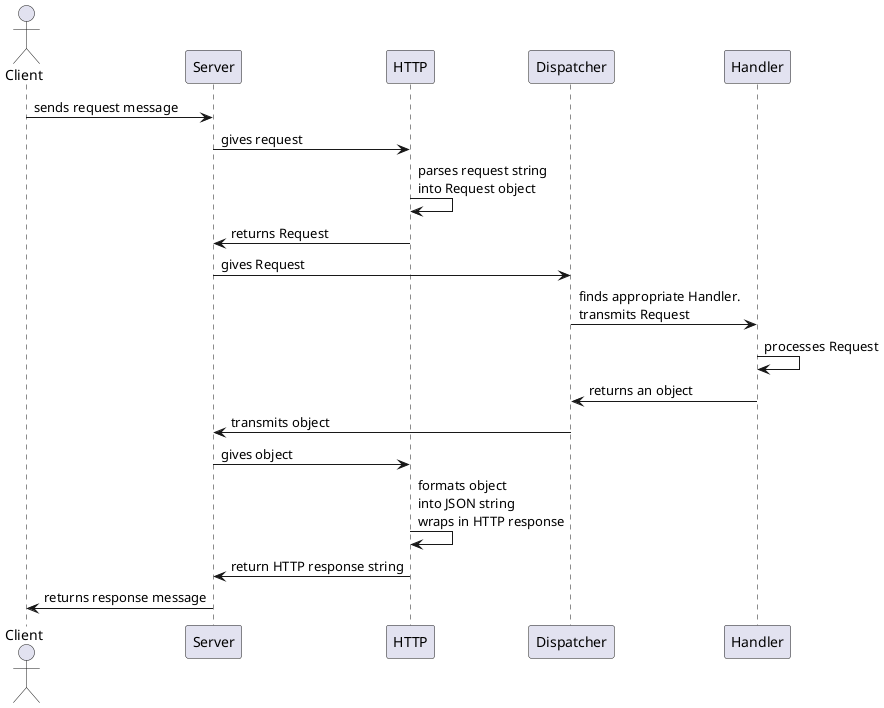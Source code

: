 @startuml Life of a Request
skinparam shadowing false
actor Client

Client -> Server: sends request message
Server -> HTTP: gives request
HTTP -> HTTP: parses request string\ninto Request object
HTTP -> Server: returns Request
Server -> Dispatcher: gives Request
Dispatcher -> Handler: finds appropriate Handler.\ntransmits Request
Handler -> Handler: processes Request
Handler -> Dispatcher: returns an object
Dispatcher -> Server: transmits object
Server -> HTTP: gives object
HTTP -> HTTP: formats object\ninto JSON string\nwraps in HTTP response
HTTP -> Server: return HTTP response string
Server -> Client: returns response message
@enduml